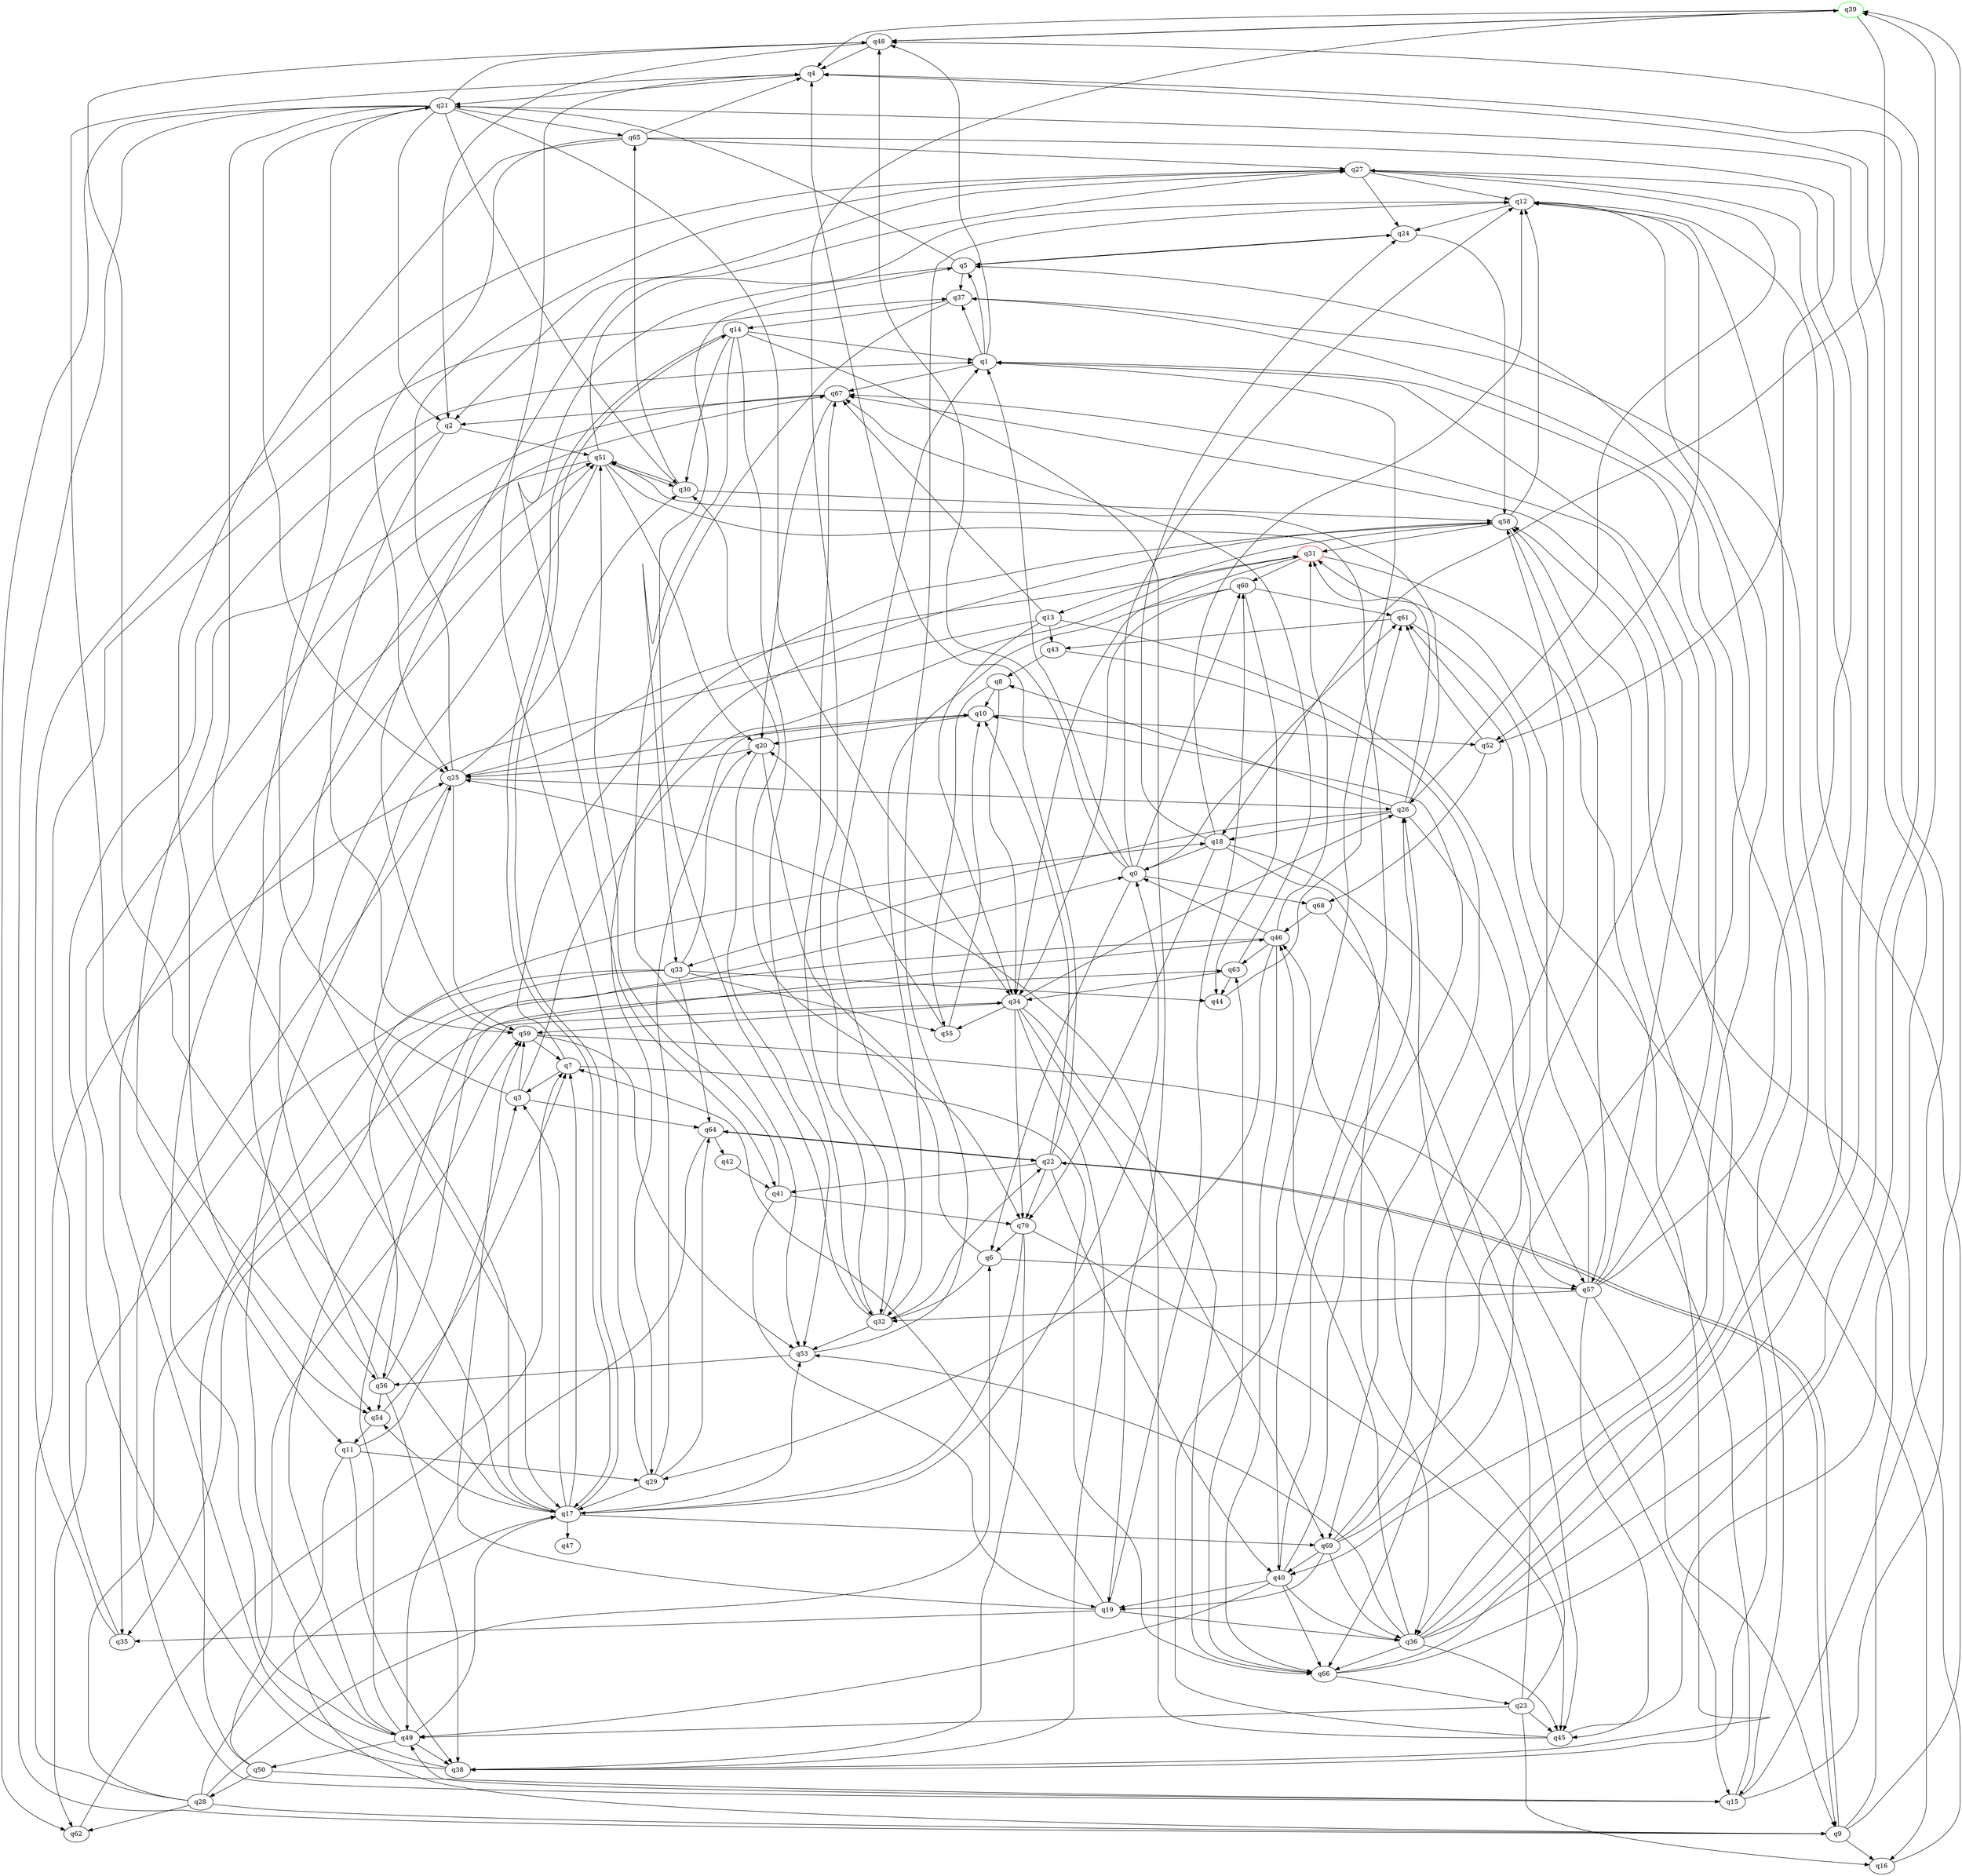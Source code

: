 digraph A{
q39 [initial=1,color=green];
q31 [final=1,color=red];
q0 -> q1;
q0 -> q6;
q0 -> q12;
q0 -> q48;
q0 -> q60;
q0 -> q61;
q0 -> q68;
q1 -> q5;
q1 -> q36;
q1 -> q37;
q1 -> q48;
q1 -> q67;
q2 -> q51;
q2 -> q56;
q2 -> q59;
q3 -> q21;
q3 -> q31;
q3 -> q59;
q3 -> q64;
q4 -> q21;
q4 -> q54;
q5 -> q21;
q5 -> q24;
q5 -> q37;
q5 -> q41;
q6 -> q30;
q6 -> q32;
q6 -> q57;
q7 -> q3;
q7 -> q58;
q7 -> q66;
q8 -> q10;
q8 -> q34;
q8 -> q55;
q9 -> q12;
q9 -> q16;
q9 -> q22;
q9 -> q37;
q10 -> q20;
q10 -> q25;
q10 -> q52;
q11 -> q3;
q11 -> q9;
q11 -> q29;
q11 -> q38;
q12 -> q24;
q12 -> q40;
q12 -> q52;
q13 -> q34;
q13 -> q43;
q13 -> q49;
q13 -> q66;
q13 -> q67;
q14 -> q1;
q14 -> q17;
q14 -> q19;
q14 -> q30;
q14 -> q32;
q14 -> q33;
q15 -> q4;
q15 -> q39;
q15 -> q49;
q15 -> q61;
q16 -> q58;
q17 -> q0;
q17 -> q3;
q17 -> q7;
q17 -> q14;
q17 -> q25;
q17 -> q47;
q17 -> q48;
q17 -> q53;
q17 -> q54;
q17 -> q69;
q18 -> q0;
q18 -> q12;
q18 -> q24;
q18 -> q36;
q18 -> q57;
q18 -> q70;
q19 -> q7;
q19 -> q35;
q19 -> q36;
q19 -> q59;
q19 -> q60;
q20 -> q25;
q20 -> q53;
q20 -> q70;
q21 -> q2;
q21 -> q9;
q21 -> q17;
q21 -> q25;
q21 -> q30;
q21 -> q34;
q21 -> q48;
q21 -> q62;
q21 -> q65;
q22 -> q4;
q22 -> q9;
q22 -> q10;
q22 -> q40;
q22 -> q41;
q22 -> q64;
q22 -> q70;
q23 -> q16;
q23 -> q26;
q23 -> q45;
q23 -> q46;
q23 -> q49;
q24 -> q5;
q24 -> q58;
q25 -> q15;
q25 -> q26;
q25 -> q27;
q25 -> q30;
q25 -> q31;
q25 -> q59;
q26 -> q8;
q26 -> q18;
q26 -> q31;
q26 -> q33;
q26 -> q51;
q26 -> q57;
q27 -> q2;
q27 -> q12;
q27 -> q24;
q27 -> q26;
q28 -> q6;
q28 -> q9;
q28 -> q17;
q28 -> q25;
q28 -> q62;
q28 -> q63;
q29 -> q4;
q29 -> q10;
q29 -> q17;
q29 -> q64;
q30 -> q51;
q30 -> q58;
q30 -> q65;
q31 -> q34;
q31 -> q38;
q31 -> q60;
q32 -> q1;
q32 -> q5;
q32 -> q22;
q32 -> q53;
q32 -> q67;
q33 -> q20;
q33 -> q44;
q33 -> q55;
q33 -> q56;
q33 -> q62;
q33 -> q64;
q34 -> q26;
q34 -> q38;
q34 -> q55;
q34 -> q59;
q34 -> q66;
q34 -> q69;
q34 -> q70;
q35 -> q27;
q35 -> q37;
q36 -> q12;
q36 -> q27;
q36 -> q45;
q36 -> q46;
q36 -> q48;
q36 -> q53;
q36 -> q66;
q37 -> q14;
q37 -> q15;
q37 -> q53;
q38 -> q1;
q38 -> q51;
q38 -> q58;
q39 -> q4;
q39 -> q18;
q39 -> q32;
q39 -> q48;
q40 -> q10;
q40 -> q19;
q40 -> q26;
q40 -> q36;
q40 -> q49;
q40 -> q66;
q41 -> q19;
q41 -> q51;
q41 -> q70;
q42 -> q41;
q43 -> q8;
q43 -> q69;
q44 -> q61;
q45 -> q1;
q45 -> q4;
q45 -> q25;
q46 -> q0;
q46 -> q29;
q46 -> q31;
q46 -> q35;
q46 -> q63;
q46 -> q66;
q48 -> q2;
q48 -> q4;
q48 -> q39;
q49 -> q0;
q49 -> q17;
q49 -> q34;
q49 -> q38;
q49 -> q50;
q49 -> q51;
q50 -> q15;
q50 -> q18;
q50 -> q28;
q50 -> q59;
q51 -> q12;
q51 -> q17;
q51 -> q20;
q51 -> q30;
q51 -> q35;
q51 -> q40;
q52 -> q61;
q52 -> q68;
q53 -> q12;
q53 -> q56;
q54 -> q7;
q54 -> q11;
q55 -> q10;
q55 -> q20;
q56 -> q38;
q56 -> q46;
q56 -> q54;
q56 -> q67;
q57 -> q1;
q57 -> q9;
q57 -> q27;
q57 -> q31;
q57 -> q32;
q57 -> q45;
q57 -> q67;
q58 -> q12;
q58 -> q13;
q58 -> q29;
q58 -> q31;
q58 -> q57;
q59 -> q7;
q59 -> q15;
q59 -> q27;
q59 -> q53;
q60 -> q32;
q60 -> q34;
q60 -> q44;
q60 -> q61;
q61 -> q16;
q61 -> q43;
q62 -> q7;
q63 -> q34;
q63 -> q44;
q63 -> q67;
q64 -> q22;
q64 -> q42;
q64 -> q49;
q65 -> q4;
q65 -> q25;
q65 -> q27;
q65 -> q52;
q65 -> q54;
q66 -> q21;
q66 -> q23;
q66 -> q39;
q66 -> q63;
q67 -> q2;
q67 -> q11;
q67 -> q20;
q68 -> q45;
q68 -> q46;
q69 -> q5;
q69 -> q19;
q69 -> q36;
q69 -> q40;
q69 -> q58;
q69 -> q67;
q70 -> q6;
q70 -> q17;
q70 -> q38;
q70 -> q45;
}